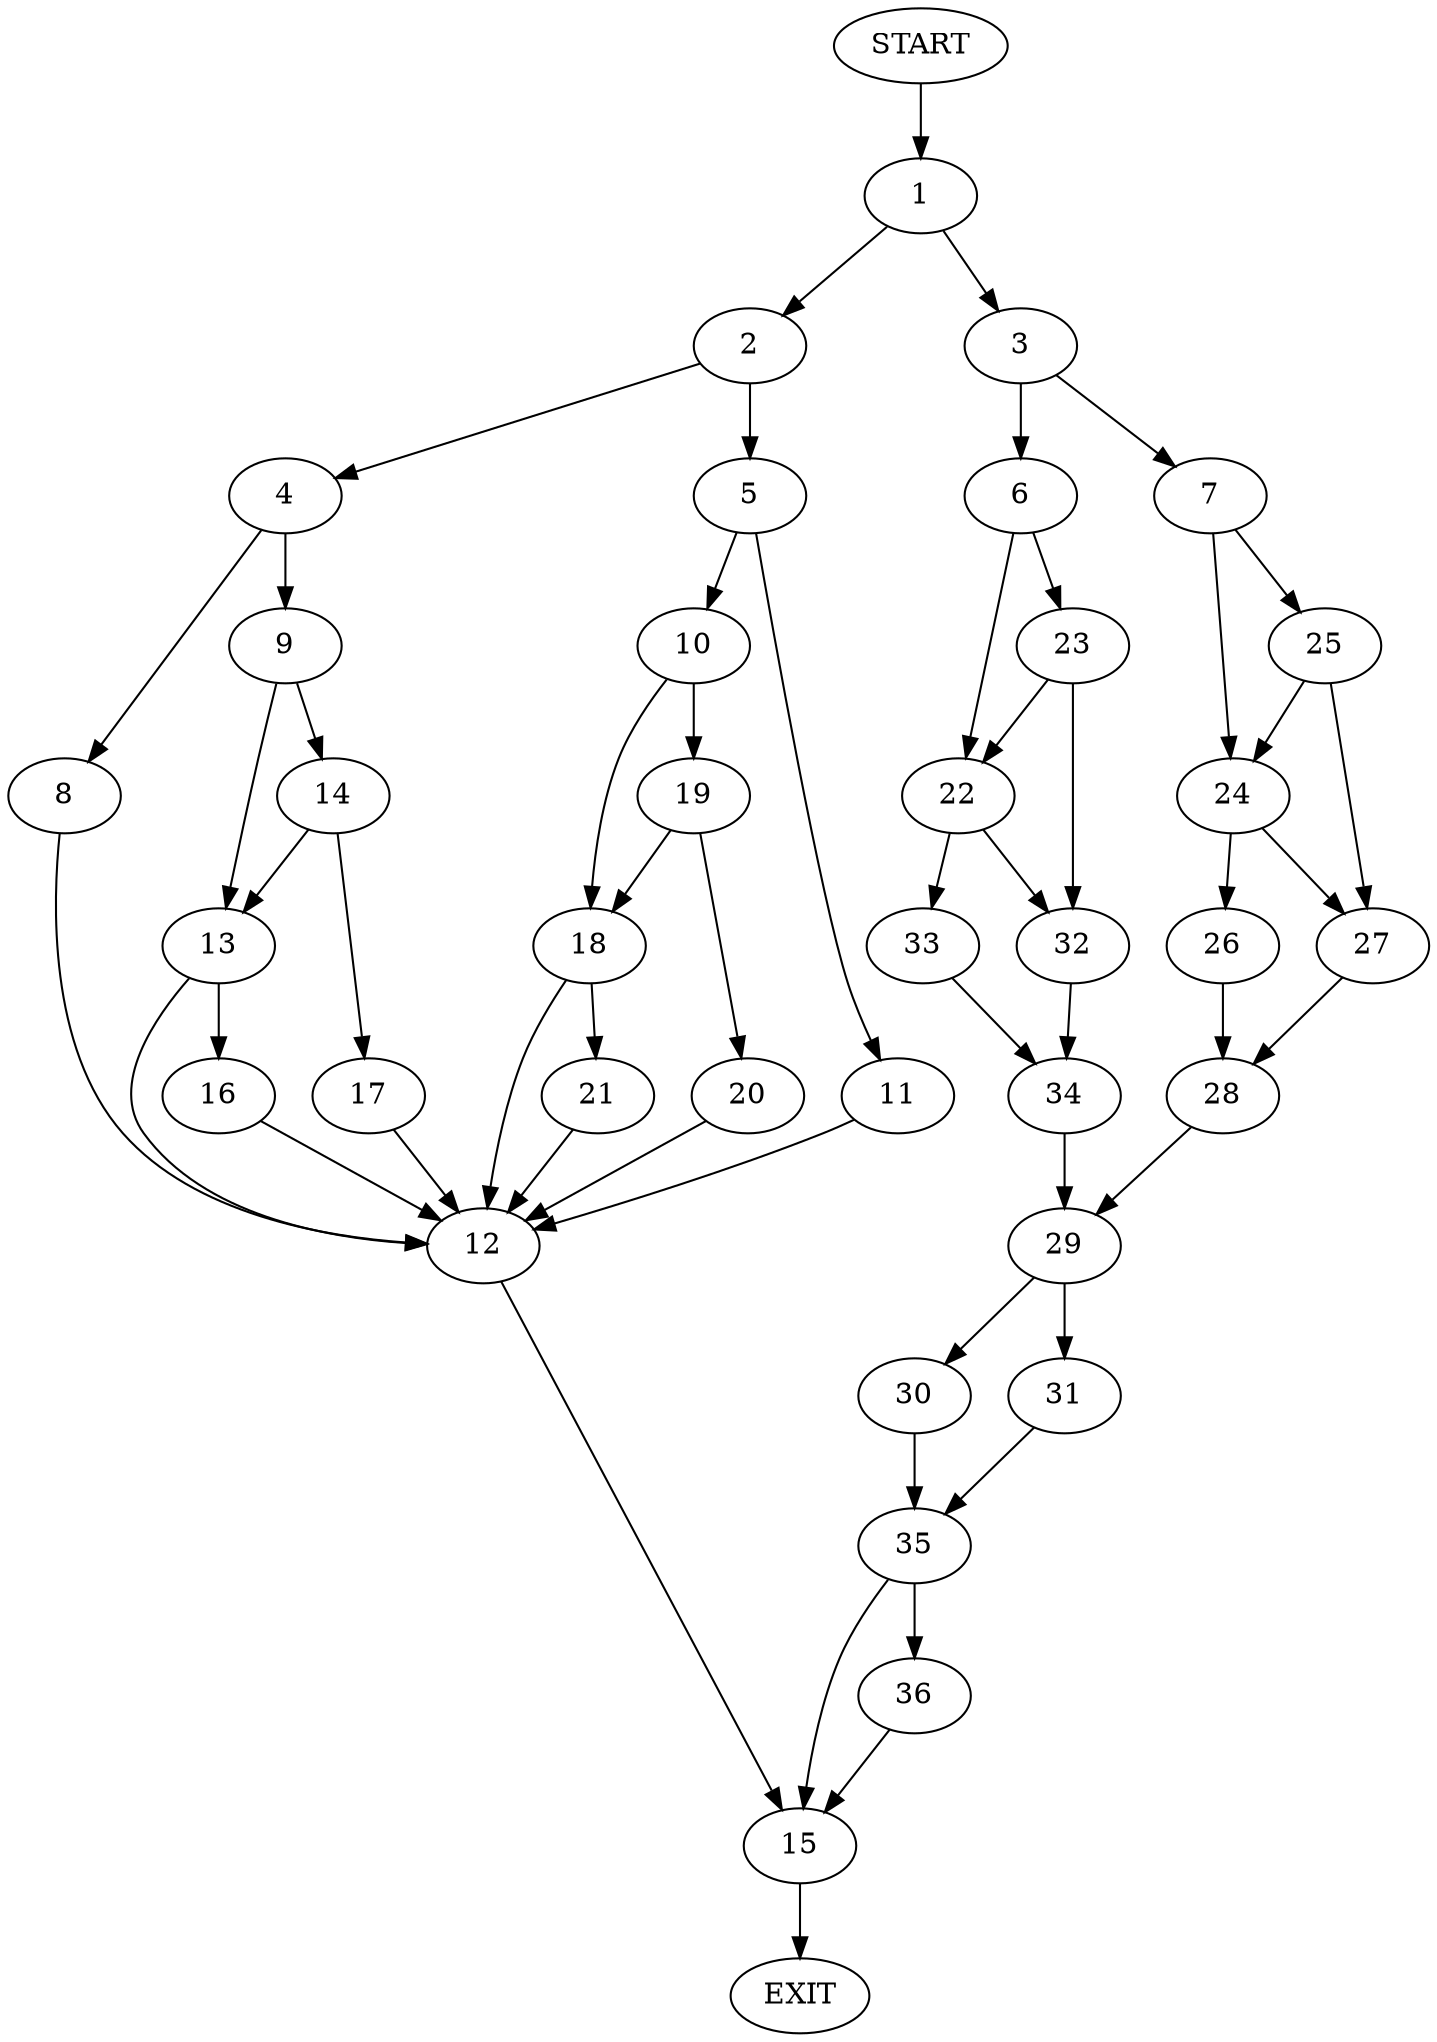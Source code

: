 digraph {
0 [label="START"]
37 [label="EXIT"]
0 -> 1
1 -> 2
1 -> 3
2 -> 4
2 -> 5
3 -> 6
3 -> 7
4 -> 8
4 -> 9
5 -> 10
5 -> 11
8 -> 12
9 -> 13
9 -> 14
12 -> 15
13 -> 12
13 -> 16
14 -> 17
14 -> 13
17 -> 12
16 -> 12
10 -> 18
10 -> 19
11 -> 12
19 -> 18
19 -> 20
18 -> 12
18 -> 21
20 -> 12
21 -> 12
15 -> 37
6 -> 22
6 -> 23
7 -> 24
7 -> 25
24 -> 26
24 -> 27
25 -> 24
25 -> 27
27 -> 28
26 -> 28
28 -> 29
29 -> 30
29 -> 31
23 -> 22
23 -> 32
22 -> 33
22 -> 32
32 -> 34
33 -> 34
34 -> 29
31 -> 35
30 -> 35
35 -> 36
35 -> 15
36 -> 15
}
